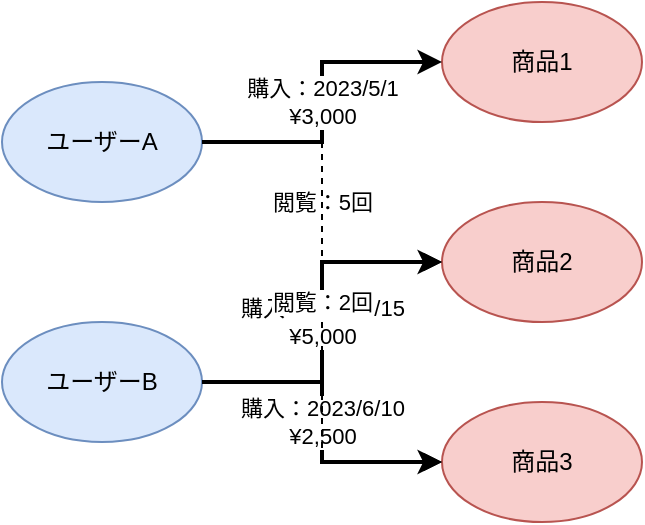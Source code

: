 <mxGraphModel dx="1422" dy="762" grid="1" gridSize="10" guides="1" tooltips="1" connect="1" arrows="1" fold="1" page="1" pageScale="1" pageWidth="850" pageHeight="1100" background="#ffffff">
  <root>
    <mxCell id="0"/>
    <mxCell id="1" parent="0"/>
    <!-- Users -->
    <mxCell id="2" value="ユーザーA" style="ellipse;whiteSpace=wrap;html=1;fillColor=#dae8fc;strokeColor=#6c8ebf;" vertex="1" parent="1">
      <mxGeometry x="170" y="200" width="100" height="60" as="geometry"/>
    </mxCell>
    <mxCell id="3" value="ユーザーB" style="ellipse;whiteSpace=wrap;html=1;fillColor=#dae8fc;strokeColor=#6c8ebf;" vertex="1" parent="1">
      <mxGeometry x="170" y="320" width="100" height="60" as="geometry"/>
    </mxCell>
    <!-- Products -->
    <mxCell id="4" value="商品1" style="ellipse;whiteSpace=wrap;html=1;fillColor=#f8cecc;strokeColor=#b85450;" vertex="1" parent="1">
      <mxGeometry x="390" y="160" width="100" height="60" as="geometry"/>
    </mxCell>
    <mxCell id="5" value="商品2" style="ellipse;whiteSpace=wrap;html=1;fillColor=#f8cecc;strokeColor=#b85450;" vertex="1" parent="1">
      <mxGeometry x="390" y="260" width="100" height="60" as="geometry"/>
    </mxCell>
    <mxCell id="6" value="商品3" style="ellipse;whiteSpace=wrap;html=1;fillColor=#f8cecc;strokeColor=#b85450;" vertex="1" parent="1">
      <mxGeometry x="390" y="360" width="100" height="60" as="geometry"/>
    </mxCell>
    <!-- Edges with weights -->
    <mxCell id="7" value="購入：2023/5/1&#10;¥3,000" style="edgeStyle=orthogonalEdgeStyle;rounded=0;orthogonalLoop=1;jettySize=auto;html=1;exitX=1;exitY=0.5;exitDx=0;exitDy=0;entryX=0;entryY=0.5;entryDx=0;entryDy=0;strokeWidth=2;" edge="1" parent="1" source="2" target="4">
      <mxGeometry relative="1" as="geometry"/>
    </mxCell>
    <mxCell id="8" value="閲覧：5回" style="edgeStyle=orthogonalEdgeStyle;rounded=0;orthogonalLoop=1;jettySize=auto;html=1;exitX=1;exitY=0.5;exitDx=0;exitDy=0;entryX=0;entryY=0.5;entryDx=0;entryDy=0;dashed=1;strokeWidth=1;" edge="1" parent="1" source="2" target="5">
      <mxGeometry relative="1" as="geometry"/>
    </mxCell>
    <mxCell id="9" value="購入：2023/4/15&#10;¥5,000" style="edgeStyle=orthogonalEdgeStyle;rounded=0;orthogonalLoop=1;jettySize=auto;html=1;exitX=1;exitY=0.5;exitDx=0;exitDy=0;entryX=0;entryY=0.5;entryDx=0;entryDy=0;strokeWidth=2;" edge="1" parent="1" source="3" target="5">
      <mxGeometry relative="1" as="geometry"/>
    </mxCell>
    <mxCell id="10" value="購入：2023/6/10&#10;¥2,500" style="edgeStyle=orthogonalEdgeStyle;rounded=0;orthogonalLoop=1;jettySize=auto;html=1;exitX=1;exitY=0.5;exitDx=0;exitDy=0;entryX=0;entryY=0.5;entryDx=0;entryDy=0;strokeWidth=2;" edge="1" parent="1" source="3" target="6">
      <mxGeometry relative="1" as="geometry"/>
    </mxCell>
    <mxCell id="11" value="閲覧：2回" style="edgeStyle=orthogonalEdgeStyle;rounded=0;orthogonalLoop=1;jettySize=auto;html=1;exitX=1;exitY=0.5;exitDx=0;exitDy=0;entryX=0;entryY=0.5;entryDx=0;entryDy=0;dashed=1;strokeWidth=1;" edge="1" parent="1" source="2" target="6">
      <mxGeometry relative="1" as="geometry"/>
    </mxCell>
  </root>
</mxGraphModel>